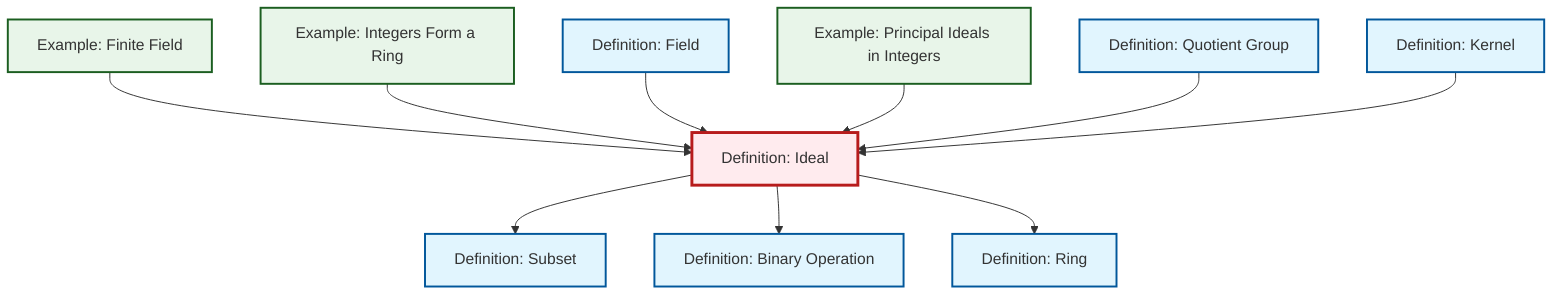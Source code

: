 graph TD
    classDef definition fill:#e1f5fe,stroke:#01579b,stroke-width:2px
    classDef theorem fill:#f3e5f5,stroke:#4a148c,stroke-width:2px
    classDef axiom fill:#fff3e0,stroke:#e65100,stroke-width:2px
    classDef example fill:#e8f5e9,stroke:#1b5e20,stroke-width:2px
    classDef current fill:#ffebee,stroke:#b71c1c,stroke-width:3px
    def-binary-operation["Definition: Binary Operation"]:::definition
    ex-principal-ideal["Example: Principal Ideals in Integers"]:::example
    ex-finite-field["Example: Finite Field"]:::example
    def-kernel["Definition: Kernel"]:::definition
    def-quotient-group["Definition: Quotient Group"]:::definition
    ex-integers-ring["Example: Integers Form a Ring"]:::example
    def-ideal["Definition: Ideal"]:::definition
    def-ring["Definition: Ring"]:::definition
    def-field["Definition: Field"]:::definition
    def-subset["Definition: Subset"]:::definition
    ex-finite-field --> def-ideal
    ex-integers-ring --> def-ideal
    def-field --> def-ideal
    ex-principal-ideal --> def-ideal
    def-ideal --> def-subset
    def-quotient-group --> def-ideal
    def-ideal --> def-binary-operation
    def-ideal --> def-ring
    def-kernel --> def-ideal
    class def-ideal current